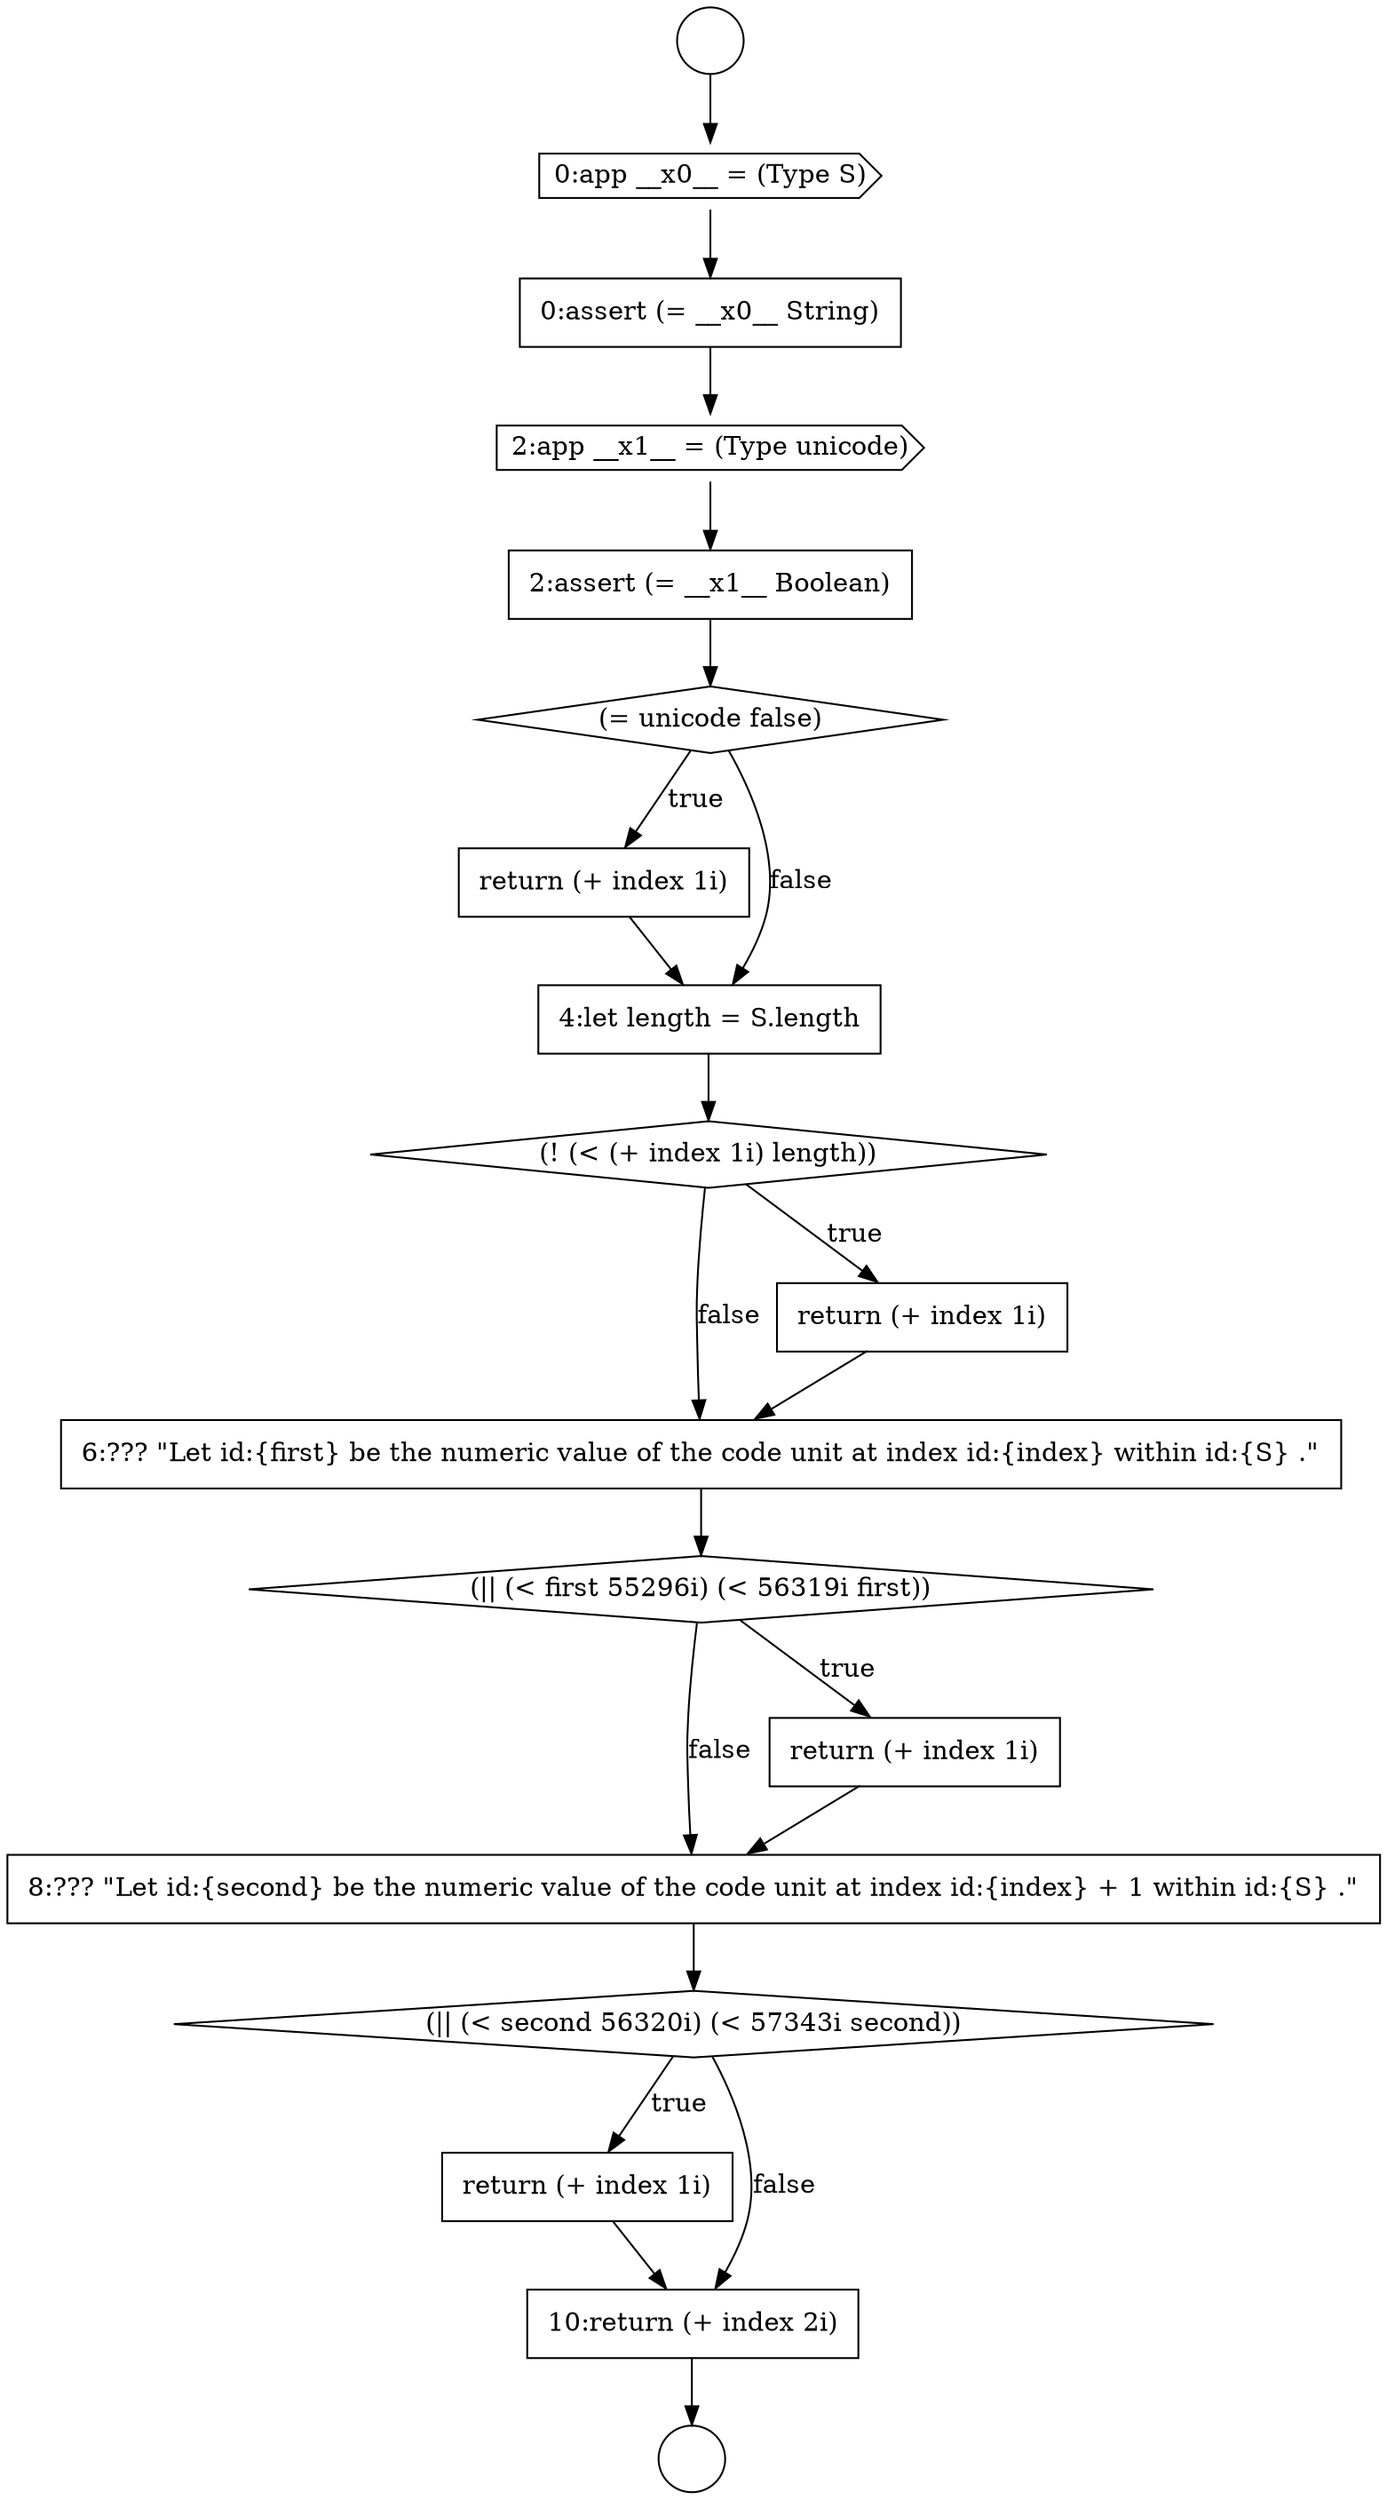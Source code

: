 digraph {
  node13960 [shape=none, margin=0, label=<<font color="black">
    <table border="0" cellborder="1" cellspacing="0" cellpadding="10">
      <tr><td align="left">6:??? &quot;Let id:{first} be the numeric value of the code unit at index id:{index} within id:{S} .&quot;</td></tr>
    </table>
  </font>> color="black" fillcolor="white" style=filled]
  node13965 [shape=none, margin=0, label=<<font color="black">
    <table border="0" cellborder="1" cellspacing="0" cellpadding="10">
      <tr><td align="left">return (+ index 1i)</td></tr>
    </table>
  </font>> color="black" fillcolor="white" style=filled]
  node13961 [shape=diamond, label=<<font color="black">(|| (&lt; first 55296i) (&lt; 56319i first))</font>> color="black" fillcolor="white" style=filled]
  node13956 [shape=none, margin=0, label=<<font color="black">
    <table border="0" cellborder="1" cellspacing="0" cellpadding="10">
      <tr><td align="left">return (+ index 1i)</td></tr>
    </table>
  </font>> color="black" fillcolor="white" style=filled]
  node13949 [shape=circle label=" " color="black" fillcolor="white" style=filled]
  node13964 [shape=diamond, label=<<font color="black">(|| (&lt; second 56320i) (&lt; 57343i second))</font>> color="black" fillcolor="white" style=filled]
  node13963 [shape=none, margin=0, label=<<font color="black">
    <table border="0" cellborder="1" cellspacing="0" cellpadding="10">
      <tr><td align="left">8:??? &quot;Let id:{second} be the numeric value of the code unit at index id:{index} + 1 within id:{S} .&quot;</td></tr>
    </table>
  </font>> color="black" fillcolor="white" style=filled]
  node13957 [shape=none, margin=0, label=<<font color="black">
    <table border="0" cellborder="1" cellspacing="0" cellpadding="10">
      <tr><td align="left">4:let length = S.length</td></tr>
    </table>
  </font>> color="black" fillcolor="white" style=filled]
  node13951 [shape=cds, label=<<font color="black">0:app __x0__ = (Type S)</font>> color="black" fillcolor="white" style=filled]
  node13959 [shape=none, margin=0, label=<<font color="black">
    <table border="0" cellborder="1" cellspacing="0" cellpadding="10">
      <tr><td align="left">return (+ index 1i)</td></tr>
    </table>
  </font>> color="black" fillcolor="white" style=filled]
  node13954 [shape=none, margin=0, label=<<font color="black">
    <table border="0" cellborder="1" cellspacing="0" cellpadding="10">
      <tr><td align="left">2:assert (= __x1__ Boolean)</td></tr>
    </table>
  </font>> color="black" fillcolor="white" style=filled]
  node13966 [shape=none, margin=0, label=<<font color="black">
    <table border="0" cellborder="1" cellspacing="0" cellpadding="10">
      <tr><td align="left">10:return (+ index 2i)</td></tr>
    </table>
  </font>> color="black" fillcolor="white" style=filled]
  node13962 [shape=none, margin=0, label=<<font color="black">
    <table border="0" cellborder="1" cellspacing="0" cellpadding="10">
      <tr><td align="left">return (+ index 1i)</td></tr>
    </table>
  </font>> color="black" fillcolor="white" style=filled]
  node13950 [shape=circle label=" " color="black" fillcolor="white" style=filled]
  node13955 [shape=diamond, label=<<font color="black">(= unicode false)</font>> color="black" fillcolor="white" style=filled]
  node13952 [shape=none, margin=0, label=<<font color="black">
    <table border="0" cellborder="1" cellspacing="0" cellpadding="10">
      <tr><td align="left">0:assert (= __x0__ String)</td></tr>
    </table>
  </font>> color="black" fillcolor="white" style=filled]
  node13953 [shape=cds, label=<<font color="black">2:app __x1__ = (Type unicode)</font>> color="black" fillcolor="white" style=filled]
  node13958 [shape=diamond, label=<<font color="black">(! (&lt; (+ index 1i) length))</font>> color="black" fillcolor="white" style=filled]
  node13951 -> node13952 [ color="black"]
  node13949 -> node13951 [ color="black"]
  node13962 -> node13963 [ color="black"]
  node13957 -> node13958 [ color="black"]
  node13958 -> node13959 [label=<<font color="black">true</font>> color="black"]
  node13958 -> node13960 [label=<<font color="black">false</font>> color="black"]
  node13955 -> node13956 [label=<<font color="black">true</font>> color="black"]
  node13955 -> node13957 [label=<<font color="black">false</font>> color="black"]
  node13964 -> node13965 [label=<<font color="black">true</font>> color="black"]
  node13964 -> node13966 [label=<<font color="black">false</font>> color="black"]
  node13963 -> node13964 [ color="black"]
  node13959 -> node13960 [ color="black"]
  node13956 -> node13957 [ color="black"]
  node13952 -> node13953 [ color="black"]
  node13954 -> node13955 [ color="black"]
  node13966 -> node13950 [ color="black"]
  node13965 -> node13966 [ color="black"]
  node13961 -> node13962 [label=<<font color="black">true</font>> color="black"]
  node13961 -> node13963 [label=<<font color="black">false</font>> color="black"]
  node13953 -> node13954 [ color="black"]
  node13960 -> node13961 [ color="black"]
}
